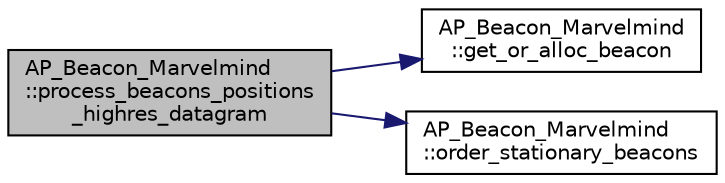 digraph "AP_Beacon_Marvelmind::process_beacons_positions_highres_datagram"
{
 // INTERACTIVE_SVG=YES
  edge [fontname="Helvetica",fontsize="10",labelfontname="Helvetica",labelfontsize="10"];
  node [fontname="Helvetica",fontsize="10",shape=record];
  rankdir="LR";
  Node1 [label="AP_Beacon_Marvelmind\l::process_beacons_positions\l_highres_datagram",height=0.2,width=0.4,color="black", fillcolor="grey75", style="filled", fontcolor="black"];
  Node1 -> Node2 [color="midnightblue",fontsize="10",style="solid",fontname="Helvetica"];
  Node2 [label="AP_Beacon_Marvelmind\l::get_or_alloc_beacon",height=0.2,width=0.4,color="black", fillcolor="white", style="filled",URL="$classAP__Beacon__Marvelmind.html#ad1c3b418eb01623f9390740c959864f2"];
  Node1 -> Node3 [color="midnightblue",fontsize="10",style="solid",fontname="Helvetica"];
  Node3 [label="AP_Beacon_Marvelmind\l::order_stationary_beacons",height=0.2,width=0.4,color="black", fillcolor="white", style="filled",URL="$classAP__Beacon__Marvelmind.html#a19b3aa69ac441f06414a798709af806a"];
}
